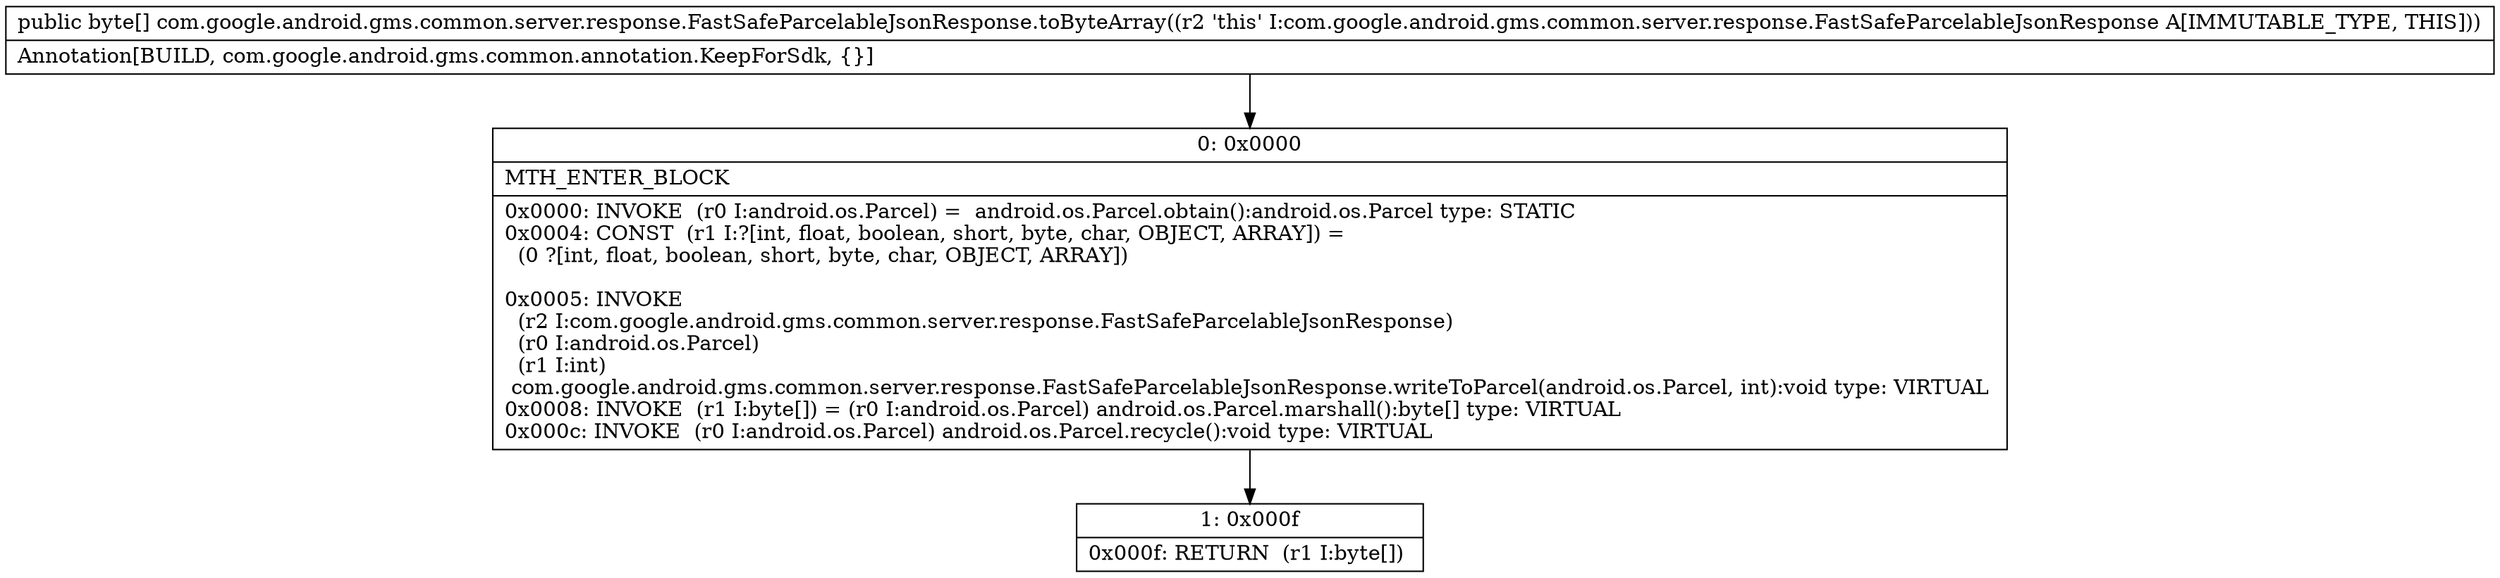 digraph "CFG forcom.google.android.gms.common.server.response.FastSafeParcelableJsonResponse.toByteArray()[B" {
Node_0 [shape=record,label="{0\:\ 0x0000|MTH_ENTER_BLOCK\l|0x0000: INVOKE  (r0 I:android.os.Parcel) =  android.os.Parcel.obtain():android.os.Parcel type: STATIC \l0x0004: CONST  (r1 I:?[int, float, boolean, short, byte, char, OBJECT, ARRAY]) = \l  (0 ?[int, float, boolean, short, byte, char, OBJECT, ARRAY])\l \l0x0005: INVOKE  \l  (r2 I:com.google.android.gms.common.server.response.FastSafeParcelableJsonResponse)\l  (r0 I:android.os.Parcel)\l  (r1 I:int)\l com.google.android.gms.common.server.response.FastSafeParcelableJsonResponse.writeToParcel(android.os.Parcel, int):void type: VIRTUAL \l0x0008: INVOKE  (r1 I:byte[]) = (r0 I:android.os.Parcel) android.os.Parcel.marshall():byte[] type: VIRTUAL \l0x000c: INVOKE  (r0 I:android.os.Parcel) android.os.Parcel.recycle():void type: VIRTUAL \l}"];
Node_1 [shape=record,label="{1\:\ 0x000f|0x000f: RETURN  (r1 I:byte[]) \l}"];
MethodNode[shape=record,label="{public byte[] com.google.android.gms.common.server.response.FastSafeParcelableJsonResponse.toByteArray((r2 'this' I:com.google.android.gms.common.server.response.FastSafeParcelableJsonResponse A[IMMUTABLE_TYPE, THIS]))  | Annotation[BUILD, com.google.android.gms.common.annotation.KeepForSdk, \{\}]\l}"];
MethodNode -> Node_0;
Node_0 -> Node_1;
}

